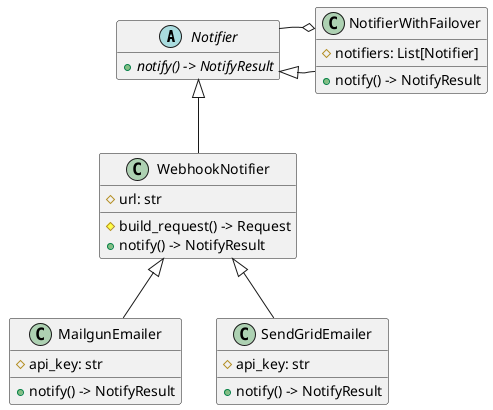 @startuml
'https://plantuml.com/class-diagram

hide empty members

abstract class Notifier {
    + {abstract} notify() -> NotifyResult
}

class WebhookNotifier {
    # url: str
    # build_request() -> Request
    + notify() -> NotifyResult
}

class NotifierWithFailover {
    # notifiers: List[Notifier]
    + notify() -> NotifyResult
}

class MailgunEmailer {
    # api_key: str
    + notify() -> NotifyResult
}

class SendGridEmailer {
    # api_key: str
    + notify() -> NotifyResult
}

Notifier <|-- WebhookNotifier
WebhookNotifier <|-- MailgunEmailer
WebhookNotifier <|-- SendGridEmailer

Notifier <|-- NotifierWithFailover
Notifier -o NotifierWithFailover

@enduml